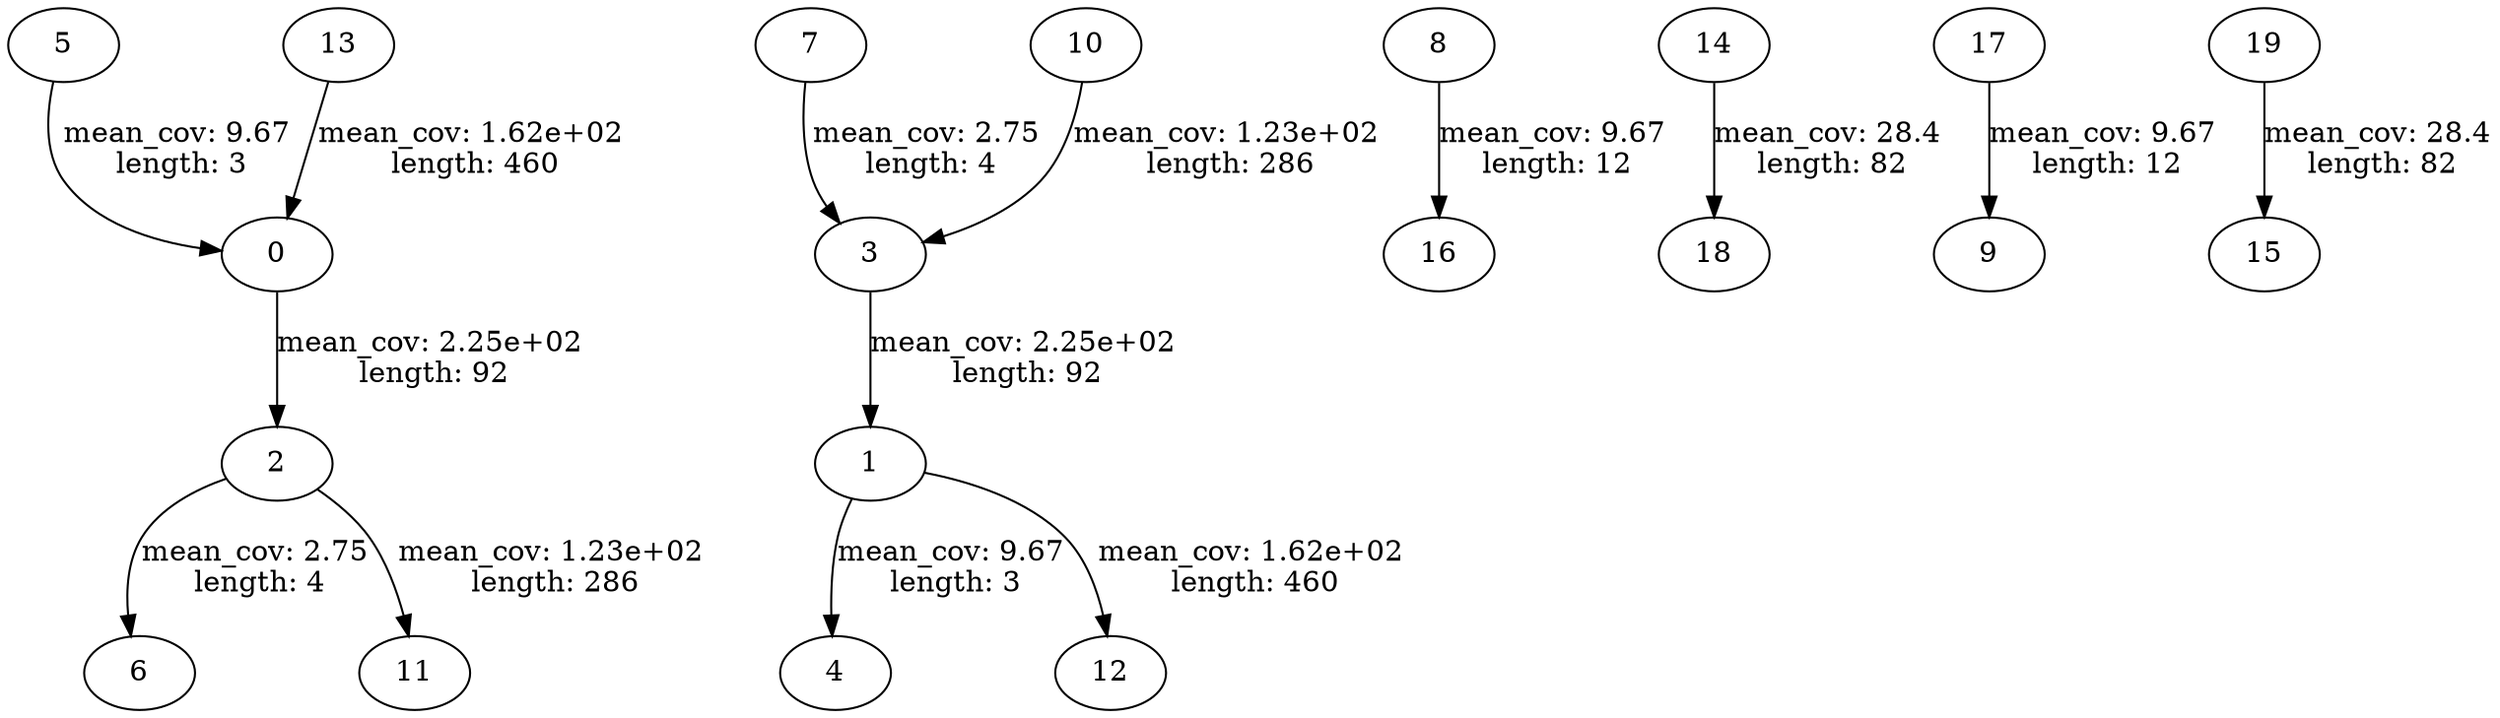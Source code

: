 strict digraph "" {
	0 -> 2	 [label="mean_cov: 2.25e+02
 length: 92",
		length=92,
		mean_cov=224.6195652173913];
	1 -> 4	 [label="mean_cov: 9.67
 length: 3",
		length=3,
		mean_cov=9.666666666666666];
	1 -> 12	 [label="mean_cov: 1.62e+02
 length: 460",
		length=460,
		mean_cov=161.90652173913043];
	2 -> 6	 [label="mean_cov: 2.75
 length: 4",
		length=4,
		mean_cov=2.75];
	2 -> 11	 [label="mean_cov: 1.23e+02
 length: 286",
		length=286,
		mean_cov=123.48251748251748];
	3 -> 1	 [label="mean_cov: 2.25e+02
 length: 92",
		length=92,
		mean_cov=224.6195652173913];
	5 -> 0	 [label="mean_cov: 9.67
 length: 3",
		length=3,
		mean_cov=9.666666666666666];
	7 -> 3	 [label="mean_cov: 2.75
 length: 4",
		length=4,
		mean_cov=2.75];
	8 -> 16	 [label="mean_cov: 9.67
 length: 12",
		length=12,
		mean_cov=9.666666666666666];
	10 -> 3	 [label="mean_cov: 1.23e+02
 length: 286",
		length=286,
		mean_cov=123.48251748251748];
	13 -> 0	 [label="mean_cov: 1.62e+02
 length: 460",
		length=460,
		mean_cov=161.90652173913043];
	14 -> 18	 [label="mean_cov: 28.4
 length: 82",
		length=82,
		mean_cov=28.414634146341463];
	17 -> 9	 [label="mean_cov: 9.67
 length: 12",
		length=12,
		mean_cov=9.666666666666666];
	19 -> 15	 [label="mean_cov: 28.4
 length: 82",
		length=82,
		mean_cov=28.414634146341463];
}
